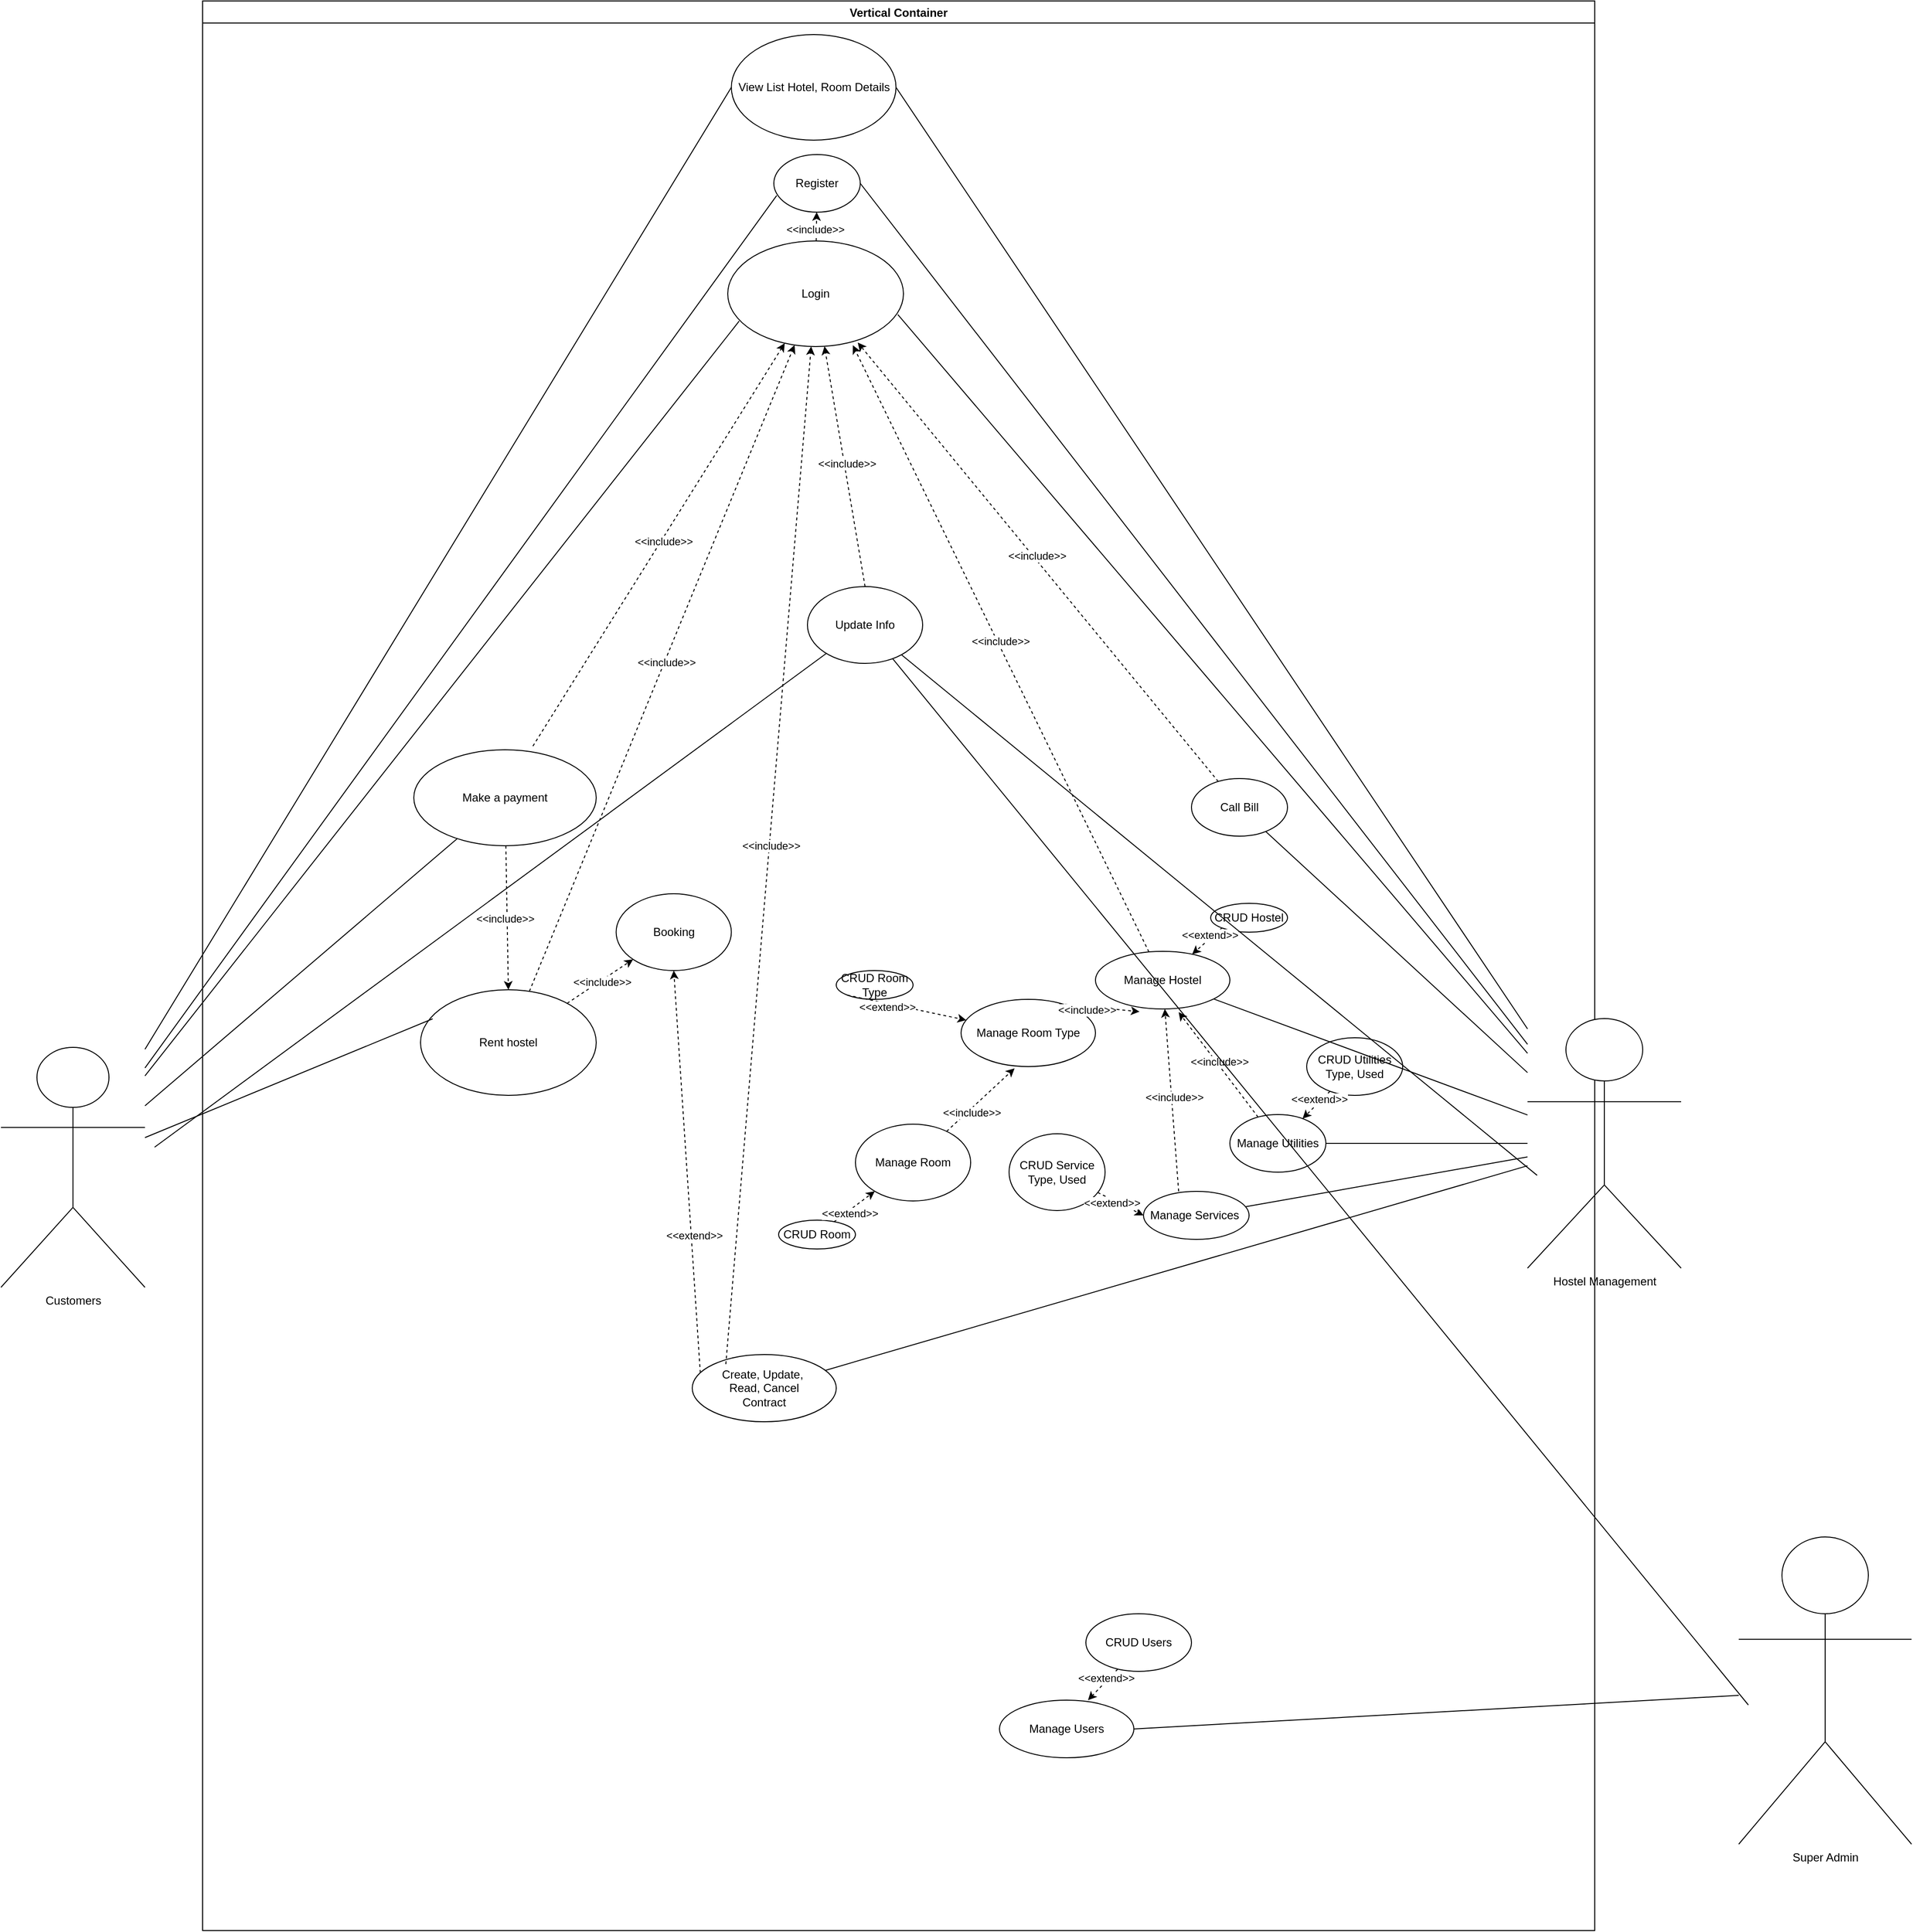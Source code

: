 <mxfile version="19.0.1" type="github">
  <diagram name="Page-1" id="929967ad-93f9-6ef4-fab6-5d389245f69c">
    <mxGraphModel dx="1887" dy="2146" grid="1" gridSize="10" guides="1" tooltips="1" connect="1" arrows="1" fold="1" page="1" pageScale="1.5" pageWidth="1169" pageHeight="826" background="none" math="0" shadow="0">
      <root>
        <mxCell id="0" style=";html=1;" />
        <mxCell id="1" style=";html=1;" parent="0" />
        <mxCell id="IHum4n2YvxGAtm4zl33J-3" value="Vertical Container" style="swimlane;" parent="1" vertex="1">
          <mxGeometry x="320" y="-880" width="1450" height="2010" as="geometry" />
        </mxCell>
        <mxCell id="IHum4n2YvxGAtm4zl33J-27" value="" style="rounded=0;orthogonalLoop=1;jettySize=auto;html=1;dashed=1;" parent="IHum4n2YvxGAtm4zl33J-3" source="IHum4n2YvxGAtm4zl33J-10" target="IHum4n2YvxGAtm4zl33J-22" edge="1">
          <mxGeometry relative="1" as="geometry" />
        </mxCell>
        <mxCell id="IHum4n2YvxGAtm4zl33J-28" value="&amp;lt;&amp;lt;include&amp;gt;&amp;gt;" style="edgeLabel;html=1;align=center;verticalAlign=middle;resizable=0;points=[];" parent="IHum4n2YvxGAtm4zl33J-27" vertex="1" connectable="0">
          <mxGeometry x="-0.179" y="2" relative="1" as="geometry">
            <mxPoint as="offset" />
          </mxGeometry>
        </mxCell>
        <mxCell id="IHum4n2YvxGAtm4zl33J-10" value="Login" style="ellipse;whiteSpace=wrap;html=1;" parent="IHum4n2YvxGAtm4zl33J-3" vertex="1">
          <mxGeometry x="547" y="250" width="183" height="110" as="geometry" />
        </mxCell>
        <mxCell id="IHum4n2YvxGAtm4zl33J-22" value="Register" style="ellipse;whiteSpace=wrap;html=1;" parent="IHum4n2YvxGAtm4zl33J-3" vertex="1">
          <mxGeometry x="595" y="160" width="90" height="60" as="geometry" />
        </mxCell>
        <mxCell id="IHum4n2YvxGAtm4zl33J-29" value="View List Hotel, Room Details" style="ellipse;whiteSpace=wrap;html=1;" parent="IHum4n2YvxGAtm4zl33J-3" vertex="1">
          <mxGeometry x="550.75" y="35" width="171.5" height="110" as="geometry" />
        </mxCell>
        <mxCell id="IHum4n2YvxGAtm4zl33J-30" value="Manage Hostel" style="ellipse;whiteSpace=wrap;html=1;" parent="IHum4n2YvxGAtm4zl33J-3" vertex="1">
          <mxGeometry x="930" y="990" width="140" height="60" as="geometry" />
        </mxCell>
        <mxCell id="IHum4n2YvxGAtm4zl33J-33" value="Manage Room Type" style="ellipse;whiteSpace=wrap;html=1;" parent="IHum4n2YvxGAtm4zl33J-3" vertex="1">
          <mxGeometry x="790" y="1040" width="140" height="70" as="geometry" />
        </mxCell>
        <mxCell id="IHum4n2YvxGAtm4zl33J-34" value="" style="endArrow=classic;html=1;rounded=0;dashed=1;entryX=0.712;entryY=0.988;entryDx=0;entryDy=0;entryPerimeter=0;" parent="IHum4n2YvxGAtm4zl33J-3" source="IHum4n2YvxGAtm4zl33J-30" target="IHum4n2YvxGAtm4zl33J-10" edge="1">
          <mxGeometry width="50" height="50" relative="1" as="geometry">
            <mxPoint x="740" y="500" as="sourcePoint" />
            <mxPoint x="710" y="380" as="targetPoint" />
          </mxGeometry>
        </mxCell>
        <mxCell id="IHum4n2YvxGAtm4zl33J-35" value="&amp;lt;&amp;lt;include&amp;gt;&amp;gt;" style="edgeLabel;html=1;align=center;verticalAlign=middle;resizable=0;points=[];" parent="IHum4n2YvxGAtm4zl33J-34" vertex="1" connectable="0">
          <mxGeometry x="0.018" y="-2" relative="1" as="geometry">
            <mxPoint y="-1" as="offset" />
          </mxGeometry>
        </mxCell>
        <mxCell id="IHum4n2YvxGAtm4zl33J-44" value="" style="endArrow=classic;html=1;rounded=0;dashed=1;exitX=0.731;exitY=0.066;exitDx=0;exitDy=0;exitPerimeter=0;entryX=0.328;entryY=1.047;entryDx=0;entryDy=0;entryPerimeter=0;" parent="IHum4n2YvxGAtm4zl33J-3" source="IHum4n2YvxGAtm4zl33J-33" target="IHum4n2YvxGAtm4zl33J-30" edge="1">
          <mxGeometry width="50" height="50" relative="1" as="geometry">
            <mxPoint x="1040" y="610" as="sourcePoint" />
            <mxPoint x="1090" y="560" as="targetPoint" />
          </mxGeometry>
        </mxCell>
        <mxCell id="IHum4n2YvxGAtm4zl33J-45" value="&amp;lt;&amp;lt;include&amp;gt;&amp;gt;" style="edgeLabel;html=1;align=center;verticalAlign=middle;resizable=0;points=[];" parent="IHum4n2YvxGAtm4zl33J-44" vertex="1" connectable="0">
          <mxGeometry x="-0.317" y="-3" relative="1" as="geometry">
            <mxPoint as="offset" />
          </mxGeometry>
        </mxCell>
        <mxCell id="IHum4n2YvxGAtm4zl33J-46" value="Manage Room" style="ellipse;whiteSpace=wrap;html=1;" parent="IHum4n2YvxGAtm4zl33J-3" vertex="1">
          <mxGeometry x="680" y="1170" width="120" height="80" as="geometry" />
        </mxCell>
        <mxCell id="IHum4n2YvxGAtm4zl33J-47" value="" style="endArrow=classic;html=1;rounded=0;dashed=1;entryX=0.398;entryY=1.027;entryDx=0;entryDy=0;entryPerimeter=0;" parent="IHum4n2YvxGAtm4zl33J-3" source="IHum4n2YvxGAtm4zl33J-46" target="IHum4n2YvxGAtm4zl33J-33" edge="1">
          <mxGeometry width="50" height="50" relative="1" as="geometry">
            <mxPoint x="872.34" y="584.62" as="sourcePoint" />
            <mxPoint x="885.92" y="542.82" as="targetPoint" />
          </mxGeometry>
        </mxCell>
        <mxCell id="IHum4n2YvxGAtm4zl33J-48" value="&amp;lt;&amp;lt;include&amp;gt;&amp;gt;" style="edgeLabel;html=1;align=center;verticalAlign=middle;resizable=0;points=[];" parent="IHum4n2YvxGAtm4zl33J-47" vertex="1" connectable="0">
          <mxGeometry x="-0.317" y="-3" relative="1" as="geometry">
            <mxPoint as="offset" />
          </mxGeometry>
        </mxCell>
        <mxCell id="IHum4n2YvxGAtm4zl33J-52" value="CRUD Hostel" style="ellipse;whiteSpace=wrap;html=1;" parent="IHum4n2YvxGAtm4zl33J-3" vertex="1">
          <mxGeometry x="1050" y="940" width="80" height="30" as="geometry" />
        </mxCell>
        <mxCell id="IHum4n2YvxGAtm4zl33J-56" value="CRUD Room Type" style="ellipse;whiteSpace=wrap;html=1;" parent="IHum4n2YvxGAtm4zl33J-3" vertex="1">
          <mxGeometry x="660" y="1010" width="80" height="30" as="geometry" />
        </mxCell>
        <mxCell id="IHum4n2YvxGAtm4zl33J-58" value="" style="endArrow=classic;html=1;rounded=0;dashed=1;exitX=0;exitY=1;exitDx=0;exitDy=0;" parent="IHum4n2YvxGAtm4zl33J-3" source="IHum4n2YvxGAtm4zl33J-56" target="IHum4n2YvxGAtm4zl33J-33" edge="1">
          <mxGeometry width="50" height="50" relative="1" as="geometry">
            <mxPoint x="1110.758" y="1024.765" as="sourcePoint" />
            <mxPoint x="825.72" y="651.89" as="targetPoint" />
          </mxGeometry>
        </mxCell>
        <mxCell id="IHum4n2YvxGAtm4zl33J-59" value="&amp;lt;&amp;lt;extend&amp;gt;&amp;gt;" style="edgeLabel;html=1;align=center;verticalAlign=middle;resizable=0;points=[];" parent="IHum4n2YvxGAtm4zl33J-58" vertex="1" connectable="0">
          <mxGeometry x="-0.317" y="-3" relative="1" as="geometry">
            <mxPoint as="offset" />
          </mxGeometry>
        </mxCell>
        <mxCell id="IHum4n2YvxGAtm4zl33J-60" style="edgeStyle=orthogonalEdgeStyle;rounded=0;orthogonalLoop=1;jettySize=auto;html=1;exitX=0.5;exitY=1;exitDx=0;exitDy=0;dashed=1;" parent="IHum4n2YvxGAtm4zl33J-3" source="IHum4n2YvxGAtm4zl33J-52" target="IHum4n2YvxGAtm4zl33J-52" edge="1">
          <mxGeometry relative="1" as="geometry" />
        </mxCell>
        <mxCell id="IHum4n2YvxGAtm4zl33J-50" value="" style="endArrow=classic;html=1;rounded=0;dashed=1;exitX=0;exitY=1;exitDx=0;exitDy=0;" parent="IHum4n2YvxGAtm4zl33J-3" source="IHum4n2YvxGAtm4zl33J-52" target="IHum4n2YvxGAtm4zl33J-30" edge="1">
          <mxGeometry width="50" height="50" relative="1" as="geometry">
            <mxPoint x="940" y="550" as="sourcePoint" />
            <mxPoint x="880" y="470" as="targetPoint" />
          </mxGeometry>
        </mxCell>
        <mxCell id="IHum4n2YvxGAtm4zl33J-51" value="&amp;lt;&amp;lt;extend&amp;gt;&amp;gt;" style="edgeLabel;html=1;align=center;verticalAlign=middle;resizable=0;points=[];" parent="IHum4n2YvxGAtm4zl33J-50" vertex="1" connectable="0">
          <mxGeometry x="-0.317" y="-3" relative="1" as="geometry">
            <mxPoint as="offset" />
          </mxGeometry>
        </mxCell>
        <mxCell id="IHum4n2YvxGAtm4zl33J-61" value="CRUD Room" style="ellipse;whiteSpace=wrap;html=1;" parent="IHum4n2YvxGAtm4zl33J-3" vertex="1">
          <mxGeometry x="600" y="1270" width="80" height="30" as="geometry" />
        </mxCell>
        <mxCell id="IHum4n2YvxGAtm4zl33J-65" value="" style="endArrow=classic;html=1;rounded=0;dashed=1;" parent="IHum4n2YvxGAtm4zl33J-3" source="IHum4n2YvxGAtm4zl33J-61" target="IHum4n2YvxGAtm4zl33J-46" edge="1">
          <mxGeometry width="50" height="50" relative="1" as="geometry">
            <mxPoint x="910" y="683" as="sourcePoint" />
            <mxPoint x="630" y="720" as="targetPoint" />
          </mxGeometry>
        </mxCell>
        <mxCell id="IHum4n2YvxGAtm4zl33J-66" value="&amp;lt;&amp;lt;extend&amp;gt;&amp;gt;" style="edgeLabel;html=1;align=center;verticalAlign=middle;resizable=0;points=[];" parent="IHum4n2YvxGAtm4zl33J-65" vertex="1" connectable="0">
          <mxGeometry x="-0.317" y="-3" relative="1" as="geometry">
            <mxPoint as="offset" />
          </mxGeometry>
        </mxCell>
        <mxCell id="IHum4n2YvxGAtm4zl33J-68" value="Rent hostel" style="ellipse;whiteSpace=wrap;html=1;" parent="IHum4n2YvxGAtm4zl33J-3" vertex="1">
          <mxGeometry x="227" y="1030" width="183" height="110" as="geometry" />
        </mxCell>
        <mxCell id="IHum4n2YvxGAtm4zl33J-71" value="" style="endArrow=classic;html=1;rounded=0;dashed=1;" parent="IHum4n2YvxGAtm4zl33J-3" source="IHum4n2YvxGAtm4zl33J-68" target="IHum4n2YvxGAtm4zl33J-10" edge="1">
          <mxGeometry width="50" height="50" relative="1" as="geometry">
            <mxPoint x="844.079" y="520.091" as="sourcePoint" />
            <mxPoint x="713.259" y="353.855" as="targetPoint" />
          </mxGeometry>
        </mxCell>
        <mxCell id="IHum4n2YvxGAtm4zl33J-72" value="&amp;lt;&amp;lt;include&amp;gt;&amp;gt;" style="edgeLabel;html=1;align=center;verticalAlign=middle;resizable=0;points=[];" parent="IHum4n2YvxGAtm4zl33J-71" vertex="1" connectable="0">
          <mxGeometry x="0.018" y="-2" relative="1" as="geometry">
            <mxPoint y="-1" as="offset" />
          </mxGeometry>
        </mxCell>
        <mxCell id="IHum4n2YvxGAtm4zl33J-73" value="Create, Update,&amp;nbsp;&lt;br&gt;Read, Cancel&lt;br&gt;&amp;nbsp;Contract&amp;nbsp;" style="ellipse;whiteSpace=wrap;html=1;" parent="IHum4n2YvxGAtm4zl33J-3" vertex="1">
          <mxGeometry x="510" y="1410" width="150" height="70" as="geometry" />
        </mxCell>
        <mxCell id="IHum4n2YvxGAtm4zl33J-77" value="Manage Services&amp;nbsp;" style="ellipse;whiteSpace=wrap;html=1;" parent="IHum4n2YvxGAtm4zl33J-3" vertex="1">
          <mxGeometry x="980" y="1240" width="110" height="50" as="geometry" />
        </mxCell>
        <mxCell id="IHum4n2YvxGAtm4zl33J-78" value="Booking" style="ellipse;whiteSpace=wrap;html=1;" parent="IHum4n2YvxGAtm4zl33J-3" vertex="1">
          <mxGeometry x="430.75" y="930" width="120" height="80" as="geometry" />
        </mxCell>
        <mxCell id="IHum4n2YvxGAtm4zl33J-79" value="D" style="endArrow=classic;html=1;rounded=0;dashed=1;" parent="IHum4n2YvxGAtm4zl33J-3" source="IHum4n2YvxGAtm4zl33J-68" target="IHum4n2YvxGAtm4zl33J-78" edge="1">
          <mxGeometry width="50" height="50" relative="1" as="geometry">
            <mxPoint x="434.086" y="499.99" as="sourcePoint" />
            <mxPoint x="596.204" y="360.132" as="targetPoint" />
          </mxGeometry>
        </mxCell>
        <mxCell id="IHum4n2YvxGAtm4zl33J-80" value="&amp;lt;&amp;lt;include&amp;gt;&amp;gt;" style="edgeLabel;html=1;align=center;verticalAlign=middle;resizable=0;points=[];" parent="IHum4n2YvxGAtm4zl33J-79" vertex="1" connectable="0">
          <mxGeometry x="0.018" y="-2" relative="1" as="geometry">
            <mxPoint y="-1" as="offset" />
          </mxGeometry>
        </mxCell>
        <mxCell id="IHum4n2YvxGAtm4zl33J-83" value="" style="endArrow=classic;html=1;rounded=0;dashed=1;" parent="IHum4n2YvxGAtm4zl33J-3" target="IHum4n2YvxGAtm4zl33J-10" edge="1">
          <mxGeometry width="50" height="50" relative="1" as="geometry">
            <mxPoint x="545" y="1420" as="sourcePoint" />
            <mxPoint x="713.259" y="353.855" as="targetPoint" />
          </mxGeometry>
        </mxCell>
        <mxCell id="IHum4n2YvxGAtm4zl33J-84" value="&amp;lt;&amp;lt;include&amp;gt;&amp;gt;" style="edgeLabel;html=1;align=center;verticalAlign=middle;resizable=0;points=[];" parent="IHum4n2YvxGAtm4zl33J-83" vertex="1" connectable="0">
          <mxGeometry x="0.018" y="-2" relative="1" as="geometry">
            <mxPoint y="-1" as="offset" />
          </mxGeometry>
        </mxCell>
        <mxCell id="IHum4n2YvxGAtm4zl33J-91" value="CRUD Service Type, Used" style="ellipse;whiteSpace=wrap;html=1;" parent="IHum4n2YvxGAtm4zl33J-3" vertex="1">
          <mxGeometry x="840" y="1180" width="100" height="80" as="geometry" />
        </mxCell>
        <mxCell id="IHum4n2YvxGAtm4zl33J-92" value="" style="endArrow=classic;html=1;rounded=0;dashed=1;entryX=0;entryY=0.5;entryDx=0;entryDy=0;" parent="IHum4n2YvxGAtm4zl33J-3" source="IHum4n2YvxGAtm4zl33J-91" target="IHum4n2YvxGAtm4zl33J-77" edge="1">
          <mxGeometry width="50" height="50" relative="1" as="geometry">
            <mxPoint x="720" y="565" as="sourcePoint" />
            <mxPoint x="782.04" y="587.5" as="targetPoint" />
          </mxGeometry>
        </mxCell>
        <mxCell id="IHum4n2YvxGAtm4zl33J-93" value="&amp;lt;&amp;lt;extend&amp;gt;&amp;gt;" style="edgeLabel;html=1;align=center;verticalAlign=middle;resizable=0;points=[];" parent="IHum4n2YvxGAtm4zl33J-92" vertex="1" connectable="0">
          <mxGeometry x="-0.317" y="-3" relative="1" as="geometry">
            <mxPoint as="offset" />
          </mxGeometry>
        </mxCell>
        <mxCell id="IHum4n2YvxGAtm4zl33J-94" value="Manage Utilities" style="ellipse;whiteSpace=wrap;html=1;" parent="IHum4n2YvxGAtm4zl33J-3" vertex="1">
          <mxGeometry x="1070" y="1160" width="100" height="60" as="geometry" />
        </mxCell>
        <mxCell id="IHum4n2YvxGAtm4zl33J-95" value="CRUD Utilities&lt;br&gt;Type, Used" style="ellipse;whiteSpace=wrap;html=1;" parent="IHum4n2YvxGAtm4zl33J-3" vertex="1">
          <mxGeometry x="1150" y="1080" width="100" height="60" as="geometry" />
        </mxCell>
        <mxCell id="IHum4n2YvxGAtm4zl33J-96" value="" style="endArrow=classic;html=1;rounded=0;dashed=1;" parent="IHum4n2YvxGAtm4zl33J-3" source="IHum4n2YvxGAtm4zl33J-95" target="IHum4n2YvxGAtm4zl33J-94" edge="1">
          <mxGeometry width="50" height="50" relative="1" as="geometry">
            <mxPoint x="513" y="895" as="sourcePoint" />
            <mxPoint x="568.924" y="953.134" as="targetPoint" />
          </mxGeometry>
        </mxCell>
        <mxCell id="IHum4n2YvxGAtm4zl33J-97" value="&amp;lt;&amp;lt;extend&amp;gt;&amp;gt;" style="edgeLabel;html=1;align=center;verticalAlign=middle;resizable=0;points=[];" parent="IHum4n2YvxGAtm4zl33J-96" vertex="1" connectable="0">
          <mxGeometry x="-0.317" y="-3" relative="1" as="geometry">
            <mxPoint as="offset" />
          </mxGeometry>
        </mxCell>
        <mxCell id="IHum4n2YvxGAtm4zl33J-100" value="" style="endArrow=classic;html=1;rounded=0;dashed=1;exitX=0.333;exitY=0;exitDx=0;exitDy=0;exitPerimeter=0;" parent="IHum4n2YvxGAtm4zl33J-3" source="IHum4n2YvxGAtm4zl33J-77" target="IHum4n2YvxGAtm4zl33J-30" edge="1">
          <mxGeometry width="50" height="50" relative="1" as="geometry">
            <mxPoint x="1020" y="1230" as="sourcePoint" />
            <mxPoint x="943.04" y="540" as="targetPoint" />
          </mxGeometry>
        </mxCell>
        <mxCell id="IHum4n2YvxGAtm4zl33J-101" value="&amp;lt;&amp;lt;include&amp;gt;&amp;gt;" style="edgeLabel;html=1;align=center;verticalAlign=middle;resizable=0;points=[];" parent="IHum4n2YvxGAtm4zl33J-100" vertex="1" connectable="0">
          <mxGeometry x="0.018" y="-2" relative="1" as="geometry">
            <mxPoint y="-1" as="offset" />
          </mxGeometry>
        </mxCell>
        <mxCell id="IHum4n2YvxGAtm4zl33J-106" value="Call Bill" style="ellipse;whiteSpace=wrap;html=1;" parent="IHum4n2YvxGAtm4zl33J-3" vertex="1">
          <mxGeometry x="1030" y="810" width="100" height="60" as="geometry" />
        </mxCell>
        <mxCell id="IHum4n2YvxGAtm4zl33J-108" value="Make a payment" style="ellipse;whiteSpace=wrap;html=1;" parent="IHum4n2YvxGAtm4zl33J-3" vertex="1">
          <mxGeometry x="220" y="780" width="190" height="100" as="geometry" />
        </mxCell>
        <mxCell id="IHum4n2YvxGAtm4zl33J-111" value="" style="endArrow=classic;html=1;rounded=0;dashed=1;exitX=0.653;exitY=-0.038;exitDx=0;exitDy=0;exitPerimeter=0;" parent="IHum4n2YvxGAtm4zl33J-3" source="IHum4n2YvxGAtm4zl33J-108" target="IHum4n2YvxGAtm4zl33J-10" edge="1">
          <mxGeometry width="50" height="50" relative="1" as="geometry">
            <mxPoint x="433.926" y="499.923" as="sourcePoint" />
            <mxPoint x="596.272" y="360.16" as="targetPoint" />
          </mxGeometry>
        </mxCell>
        <mxCell id="IHum4n2YvxGAtm4zl33J-112" value="&amp;lt;&amp;lt;include&amp;gt;&amp;gt;" style="edgeLabel;html=1;align=center;verticalAlign=middle;resizable=0;points=[];" parent="IHum4n2YvxGAtm4zl33J-111" vertex="1" connectable="0">
          <mxGeometry x="0.018" y="-2" relative="1" as="geometry">
            <mxPoint y="-1" as="offset" />
          </mxGeometry>
        </mxCell>
        <mxCell id="IHum4n2YvxGAtm4zl33J-113" value="" style="endArrow=classic;html=1;rounded=0;dashed=1;entryX=0.74;entryY=0.962;entryDx=0;entryDy=0;entryPerimeter=0;" parent="IHum4n2YvxGAtm4zl33J-3" source="IHum4n2YvxGAtm4zl33J-106" target="IHum4n2YvxGAtm4zl33J-10" edge="1">
          <mxGeometry width="50" height="50" relative="1" as="geometry">
            <mxPoint x="608.112" y="1170.008" as="sourcePoint" />
            <mxPoint x="628.5" y="600" as="targetPoint" />
          </mxGeometry>
        </mxCell>
        <mxCell id="IHum4n2YvxGAtm4zl33J-114" value="&amp;lt;&amp;lt;include&amp;gt;&amp;gt;" style="edgeLabel;html=1;align=center;verticalAlign=middle;resizable=0;points=[];" parent="IHum4n2YvxGAtm4zl33J-113" vertex="1" connectable="0">
          <mxGeometry x="0.018" y="-2" relative="1" as="geometry">
            <mxPoint y="-1" as="offset" />
          </mxGeometry>
        </mxCell>
        <mxCell id="IHum4n2YvxGAtm4zl33J-119" value="" style="endArrow=classic;html=1;rounded=0;dashed=1;exitX=0.056;exitY=0.271;exitDx=0;exitDy=0;exitPerimeter=0;entryX=0.5;entryY=1;entryDx=0;entryDy=0;" parent="IHum4n2YvxGAtm4zl33J-3" source="IHum4n2YvxGAtm4zl33J-73" target="IHum4n2YvxGAtm4zl33J-78" edge="1">
          <mxGeometry width="50" height="50" relative="1" as="geometry">
            <mxPoint x="1070.758" y="975.235" as="sourcePoint" />
            <mxPoint x="1040.095" y="1002.914" as="targetPoint" />
          </mxGeometry>
        </mxCell>
        <mxCell id="IHum4n2YvxGAtm4zl33J-120" value="&amp;lt;&amp;lt;extend&amp;gt;&amp;gt;" style="edgeLabel;html=1;align=center;verticalAlign=middle;resizable=0;points=[];" parent="IHum4n2YvxGAtm4zl33J-119" vertex="1" connectable="0">
          <mxGeometry x="-0.317" y="-3" relative="1" as="geometry">
            <mxPoint as="offset" />
          </mxGeometry>
        </mxCell>
        <mxCell id="IHum4n2YvxGAtm4zl33J-121" value="D" style="endArrow=classic;html=1;rounded=0;dashed=1;entryX=0.5;entryY=0;entryDx=0;entryDy=0;" parent="IHum4n2YvxGAtm4zl33J-3" source="IHum4n2YvxGAtm4zl33J-108" target="IHum4n2YvxGAtm4zl33J-68" edge="1">
          <mxGeometry width="50" height="50" relative="1" as="geometry">
            <mxPoint x="389.508" y="1054.01" as="sourcePoint" />
            <mxPoint x="310" y="1020" as="targetPoint" />
          </mxGeometry>
        </mxCell>
        <mxCell id="IHum4n2YvxGAtm4zl33J-122" value="&amp;lt;&amp;lt;include&amp;gt;&amp;gt;" style="edgeLabel;html=1;align=center;verticalAlign=middle;resizable=0;points=[];" parent="IHum4n2YvxGAtm4zl33J-121" vertex="1" connectable="0">
          <mxGeometry x="0.018" y="-2" relative="1" as="geometry">
            <mxPoint y="-1" as="offset" />
          </mxGeometry>
        </mxCell>
        <mxCell id="IHum4n2YvxGAtm4zl33J-128" value="" style="endArrow=classic;html=1;rounded=0;dashed=1;entryX=0.619;entryY=1.056;entryDx=0;entryDy=0;entryPerimeter=0;" parent="IHum4n2YvxGAtm4zl33J-3" source="IHum4n2YvxGAtm4zl33J-94" target="IHum4n2YvxGAtm4zl33J-30" edge="1">
          <mxGeometry width="50" height="50" relative="1" as="geometry">
            <mxPoint x="1030" y="1240" as="sourcePoint" />
            <mxPoint x="1012.855" y="1059.975" as="targetPoint" />
          </mxGeometry>
        </mxCell>
        <mxCell id="IHum4n2YvxGAtm4zl33J-129" value="&amp;lt;&amp;lt;include&amp;gt;&amp;gt;" style="edgeLabel;html=1;align=center;verticalAlign=middle;resizable=0;points=[];" parent="IHum4n2YvxGAtm4zl33J-128" vertex="1" connectable="0">
          <mxGeometry x="0.018" y="-2" relative="1" as="geometry">
            <mxPoint y="-1" as="offset" />
          </mxGeometry>
        </mxCell>
        <mxCell id="JrmLMjCvReADZD9L9RyS-4" value="Manage Users" style="ellipse;whiteSpace=wrap;html=1;" parent="IHum4n2YvxGAtm4zl33J-3" vertex="1">
          <mxGeometry x="830" y="1770" width="140" height="60" as="geometry" />
        </mxCell>
        <mxCell id="JrmLMjCvReADZD9L9RyS-6" value="CRUD Users" style="ellipse;whiteSpace=wrap;html=1;" parent="IHum4n2YvxGAtm4zl33J-3" vertex="1">
          <mxGeometry x="920" y="1680" width="110" height="60" as="geometry" />
        </mxCell>
        <mxCell id="JrmLMjCvReADZD9L9RyS-7" value="" style="endArrow=classic;html=1;rounded=0;dashed=1;exitX=0.302;exitY=0.96;exitDx=0;exitDy=0;exitPerimeter=0;" parent="IHum4n2YvxGAtm4zl33J-3" source="JrmLMjCvReADZD9L9RyS-6" edge="1">
          <mxGeometry width="50" height="50" relative="1" as="geometry">
            <mxPoint x="950.002" y="1744.09" as="sourcePoint" />
            <mxPoint x="922.236" y="1770.002" as="targetPoint" />
          </mxGeometry>
        </mxCell>
        <mxCell id="JrmLMjCvReADZD9L9RyS-8" value="&amp;lt;&amp;lt;extend&amp;gt;&amp;gt;" style="edgeLabel;html=1;align=center;verticalAlign=middle;resizable=0;points=[];" parent="JrmLMjCvReADZD9L9RyS-7" vertex="1" connectable="0">
          <mxGeometry x="-0.317" y="-3" relative="1" as="geometry">
            <mxPoint as="offset" />
          </mxGeometry>
        </mxCell>
        <mxCell id="VakqpAwyBo6jPaVr7ewB-4" style="edgeStyle=none;rounded=0;orthogonalLoop=1;jettySize=auto;html=1;exitX=1;exitY=0;exitDx=0;exitDy=0;" parent="IHum4n2YvxGAtm4zl33J-3" source="IHum4n2YvxGAtm4zl33J-95" target="IHum4n2YvxGAtm4zl33J-95" edge="1">
          <mxGeometry relative="1" as="geometry" />
        </mxCell>
        <mxCell id="-KN1wX1k5ea2MctsEYUf-1" value="Update Info" style="ellipse;whiteSpace=wrap;html=1;" vertex="1" parent="IHum4n2YvxGAtm4zl33J-3">
          <mxGeometry x="630" y="610" width="120" height="80" as="geometry" />
        </mxCell>
        <mxCell id="-KN1wX1k5ea2MctsEYUf-2" value="" style="endArrow=classic;html=1;rounded=0;dashed=1;exitX=0.5;exitY=0;exitDx=0;exitDy=0;" edge="1" parent="IHum4n2YvxGAtm4zl33J-3" source="-KN1wX1k5ea2MctsEYUf-1" target="IHum4n2YvxGAtm4zl33J-10">
          <mxGeometry width="50" height="50" relative="1" as="geometry">
            <mxPoint x="354.07" y="786.2" as="sourcePoint" />
            <mxPoint x="616.473" y="366.521" as="targetPoint" />
          </mxGeometry>
        </mxCell>
        <mxCell id="-KN1wX1k5ea2MctsEYUf-3" value="&amp;lt;&amp;lt;include&amp;gt;&amp;gt;" style="edgeLabel;html=1;align=center;verticalAlign=middle;resizable=0;points=[];" vertex="1" connectable="0" parent="-KN1wX1k5ea2MctsEYUf-2">
          <mxGeometry x="0.018" y="-2" relative="1" as="geometry">
            <mxPoint y="-1" as="offset" />
          </mxGeometry>
        </mxCell>
        <mxCell id="IHum4n2YvxGAtm4zl33J-4" value="Customers" style="shape=umlActor;verticalLabelPosition=bottom;verticalAlign=top;html=1;outlineConnect=0;" parent="1" vertex="1">
          <mxGeometry x="110" y="210" width="150" height="250" as="geometry" />
        </mxCell>
        <mxCell id="IHum4n2YvxGAtm4zl33J-9" value="Hostel Management" style="shape=umlActor;verticalLabelPosition=bottom;verticalAlign=top;html=1;outlineConnect=0;" parent="1" vertex="1">
          <mxGeometry x="1700" y="180" width="160" height="260" as="geometry" />
        </mxCell>
        <mxCell id="IHum4n2YvxGAtm4zl33J-17" value="" style="endArrow=none;html=1;rounded=0;entryX=0.968;entryY=0.697;entryDx=0;entryDy=0;entryPerimeter=0;" parent="1" source="IHum4n2YvxGAtm4zl33J-9" target="IHum4n2YvxGAtm4zl33J-10" edge="1">
          <mxGeometry width="50" height="50" relative="1" as="geometry">
            <mxPoint x="800" y="220" as="sourcePoint" />
            <mxPoint x="850" y="170" as="targetPoint" />
          </mxGeometry>
        </mxCell>
        <mxCell id="IHum4n2YvxGAtm4zl33J-19" value="" style="endArrow=none;html=1;rounded=0;entryX=0.065;entryY=0.759;entryDx=0;entryDy=0;entryPerimeter=0;" parent="1" source="IHum4n2YvxGAtm4zl33J-4" target="IHum4n2YvxGAtm4zl33J-10" edge="1">
          <mxGeometry width="50" height="50" relative="1" as="geometry">
            <mxPoint x="800" y="220" as="sourcePoint" />
            <mxPoint x="760" y="190" as="targetPoint" />
          </mxGeometry>
        </mxCell>
        <mxCell id="IHum4n2YvxGAtm4zl33J-31" value="" style="endArrow=none;html=1;rounded=0;entryX=0;entryY=0.5;entryDx=0;entryDy=0;" parent="1" source="IHum4n2YvxGAtm4zl33J-4" target="IHum4n2YvxGAtm4zl33J-29" edge="1">
          <mxGeometry width="50" height="50" relative="1" as="geometry">
            <mxPoint x="940" y="330" as="sourcePoint" />
            <mxPoint x="990" y="280" as="targetPoint" />
          </mxGeometry>
        </mxCell>
        <mxCell id="IHum4n2YvxGAtm4zl33J-32" value="" style="endArrow=none;html=1;rounded=0;entryX=1;entryY=0.5;entryDx=0;entryDy=0;" parent="1" source="IHum4n2YvxGAtm4zl33J-9" target="IHum4n2YvxGAtm4zl33J-29" edge="1">
          <mxGeometry width="50" height="50" relative="1" as="geometry">
            <mxPoint x="940" y="330" as="sourcePoint" />
            <mxPoint x="990" y="280" as="targetPoint" />
          </mxGeometry>
        </mxCell>
        <mxCell id="IHum4n2YvxGAtm4zl33J-36" value="" style="endArrow=none;html=1;rounded=0;" parent="1" source="IHum4n2YvxGAtm4zl33J-30" target="IHum4n2YvxGAtm4zl33J-9" edge="1">
          <mxGeometry width="50" height="50" relative="1" as="geometry">
            <mxPoint x="1170" y="350" as="sourcePoint" />
            <mxPoint x="990" y="280" as="targetPoint" />
          </mxGeometry>
        </mxCell>
        <mxCell id="IHum4n2YvxGAtm4zl33J-69" value="" style="endArrow=none;html=1;rounded=0;exitX=0.069;exitY=0.275;exitDx=0;exitDy=0;exitPerimeter=0;" parent="1" source="IHum4n2YvxGAtm4zl33J-68" target="IHum4n2YvxGAtm4zl33J-4" edge="1">
          <mxGeometry width="50" height="50" relative="1" as="geometry">
            <mxPoint x="1030" y="660" as="sourcePoint" />
            <mxPoint x="1080" y="610" as="targetPoint" />
          </mxGeometry>
        </mxCell>
        <mxCell id="IHum4n2YvxGAtm4zl33J-74" value="" style="endArrow=none;html=1;rounded=0;" parent="1" source="IHum4n2YvxGAtm4zl33J-73" target="IHum4n2YvxGAtm4zl33J-9" edge="1">
          <mxGeometry width="50" height="50" relative="1" as="geometry">
            <mxPoint x="1030" y="600" as="sourcePoint" />
            <mxPoint x="1080" y="550" as="targetPoint" />
          </mxGeometry>
        </mxCell>
        <mxCell id="IHum4n2YvxGAtm4zl33J-86" value="" style="endArrow=none;html=1;rounded=0;" parent="1" source="IHum4n2YvxGAtm4zl33J-77" target="IHum4n2YvxGAtm4zl33J-9" edge="1">
          <mxGeometry width="50" height="50" relative="1" as="geometry">
            <mxPoint x="1020" y="760" as="sourcePoint" />
            <mxPoint x="1070" y="710" as="targetPoint" />
          </mxGeometry>
        </mxCell>
        <mxCell id="IHum4n2YvxGAtm4zl33J-107" value="" style="endArrow=none;html=1;rounded=0;" parent="1" source="IHum4n2YvxGAtm4zl33J-106" target="IHum4n2YvxGAtm4zl33J-9" edge="1">
          <mxGeometry width="50" height="50" relative="1" as="geometry">
            <mxPoint x="1020" y="790" as="sourcePoint" />
            <mxPoint x="1070" y="740" as="targetPoint" />
          </mxGeometry>
        </mxCell>
        <mxCell id="IHum4n2YvxGAtm4zl33J-109" value="" style="endArrow=none;html=1;rounded=0;" parent="1" source="IHum4n2YvxGAtm4zl33J-108" target="IHum4n2YvxGAtm4zl33J-4" edge="1">
          <mxGeometry width="50" height="50" relative="1" as="geometry">
            <mxPoint x="1020" y="890" as="sourcePoint" />
            <mxPoint x="1070" y="840" as="targetPoint" />
          </mxGeometry>
        </mxCell>
        <mxCell id="IHum4n2YvxGAtm4zl33J-130" value="" style="endArrow=none;html=1;rounded=0;" parent="1" source="IHum4n2YvxGAtm4zl33J-94" target="IHum4n2YvxGAtm4zl33J-9" edge="1">
          <mxGeometry width="50" height="50" relative="1" as="geometry">
            <mxPoint x="1405.662" y="395.268" as="sourcePoint" />
            <mxPoint x="1710" y="335.632" as="targetPoint" />
          </mxGeometry>
        </mxCell>
        <mxCell id="JrmLMjCvReADZD9L9RyS-1" value="Super Admin" style="shape=umlActor;verticalLabelPosition=bottom;verticalAlign=top;html=1;outlineConnect=0;" parent="1" vertex="1">
          <mxGeometry x="1920" y="720" width="180" height="320" as="geometry" />
        </mxCell>
        <mxCell id="JrmLMjCvReADZD9L9RyS-5" value="" style="endArrow=none;html=1;rounded=0;exitX=1;exitY=0.5;exitDx=0;exitDy=0;" parent="1" source="JrmLMjCvReADZD9L9RyS-4" target="JrmLMjCvReADZD9L9RyS-1" edge="1">
          <mxGeometry width="50" height="50" relative="1" as="geometry">
            <mxPoint x="1650" y="650" as="sourcePoint" />
            <mxPoint x="1700" y="600" as="targetPoint" />
          </mxGeometry>
        </mxCell>
        <mxCell id="VakqpAwyBo6jPaVr7ewB-1" value="" style="endArrow=none;html=1;rounded=0;entryX=0.033;entryY=0.711;entryDx=0;entryDy=0;entryPerimeter=0;" parent="1" source="IHum4n2YvxGAtm4zl33J-4" target="IHum4n2YvxGAtm4zl33J-22" edge="1">
          <mxGeometry width="50" height="50" relative="1" as="geometry">
            <mxPoint x="1030" y="-120" as="sourcePoint" />
            <mxPoint x="1080" y="-170" as="targetPoint" />
          </mxGeometry>
        </mxCell>
        <mxCell id="VakqpAwyBo6jPaVr7ewB-2" value="" style="endArrow=none;html=1;rounded=0;entryX=1;entryY=0.5;entryDx=0;entryDy=0;" parent="1" source="IHum4n2YvxGAtm4zl33J-9" target="IHum4n2YvxGAtm4zl33J-22" edge="1">
          <mxGeometry width="50" height="50" relative="1" as="geometry">
            <mxPoint x="1030" y="-120" as="sourcePoint" />
            <mxPoint x="1080" y="-170" as="targetPoint" />
          </mxGeometry>
        </mxCell>
        <mxCell id="-KN1wX1k5ea2MctsEYUf-4" value="" style="endArrow=none;html=1;rounded=0;" edge="1" parent="1" source="-KN1wX1k5ea2MctsEYUf-1">
          <mxGeometry width="50" height="50" relative="1" as="geometry">
            <mxPoint x="569.627" y="190.25" as="sourcePoint" />
            <mxPoint x="270" y="314.019" as="targetPoint" />
          </mxGeometry>
        </mxCell>
        <mxCell id="-KN1wX1k5ea2MctsEYUf-5" value="" style="endArrow=none;html=1;rounded=0;" edge="1" parent="1" source="-KN1wX1k5ea2MctsEYUf-1">
          <mxGeometry width="50" height="50" relative="1" as="geometry">
            <mxPoint x="978.664" y="556.498" as="sourcePoint" />
            <mxPoint x="1710" y="343.314" as="targetPoint" />
          </mxGeometry>
        </mxCell>
        <mxCell id="-KN1wX1k5ea2MctsEYUf-6" value="" style="endArrow=none;html=1;rounded=0;" edge="1" parent="1" source="-KN1wX1k5ea2MctsEYUf-1">
          <mxGeometry width="50" height="50" relative="1" as="geometry">
            <mxPoint x="1300" y="930" as="sourcePoint" />
            <mxPoint x="1930.0" y="895" as="targetPoint" />
          </mxGeometry>
        </mxCell>
      </root>
    </mxGraphModel>
  </diagram>
</mxfile>
